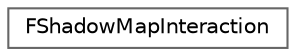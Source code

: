 digraph "Graphical Class Hierarchy"
{
 // INTERACTIVE_SVG=YES
 // LATEX_PDF_SIZE
  bgcolor="transparent";
  edge [fontname=Helvetica,fontsize=10,labelfontname=Helvetica,labelfontsize=10];
  node [fontname=Helvetica,fontsize=10,shape=box,height=0.2,width=0.4];
  rankdir="LR";
  Node0 [id="Node000000",label="FShadowMapInteraction",height=0.2,width=0.4,color="grey40", fillcolor="white", style="filled",URL="$da/d8e/classFShadowMapInteraction.html",tooltip="Information about the static shadowing information for a primitive."];
}
